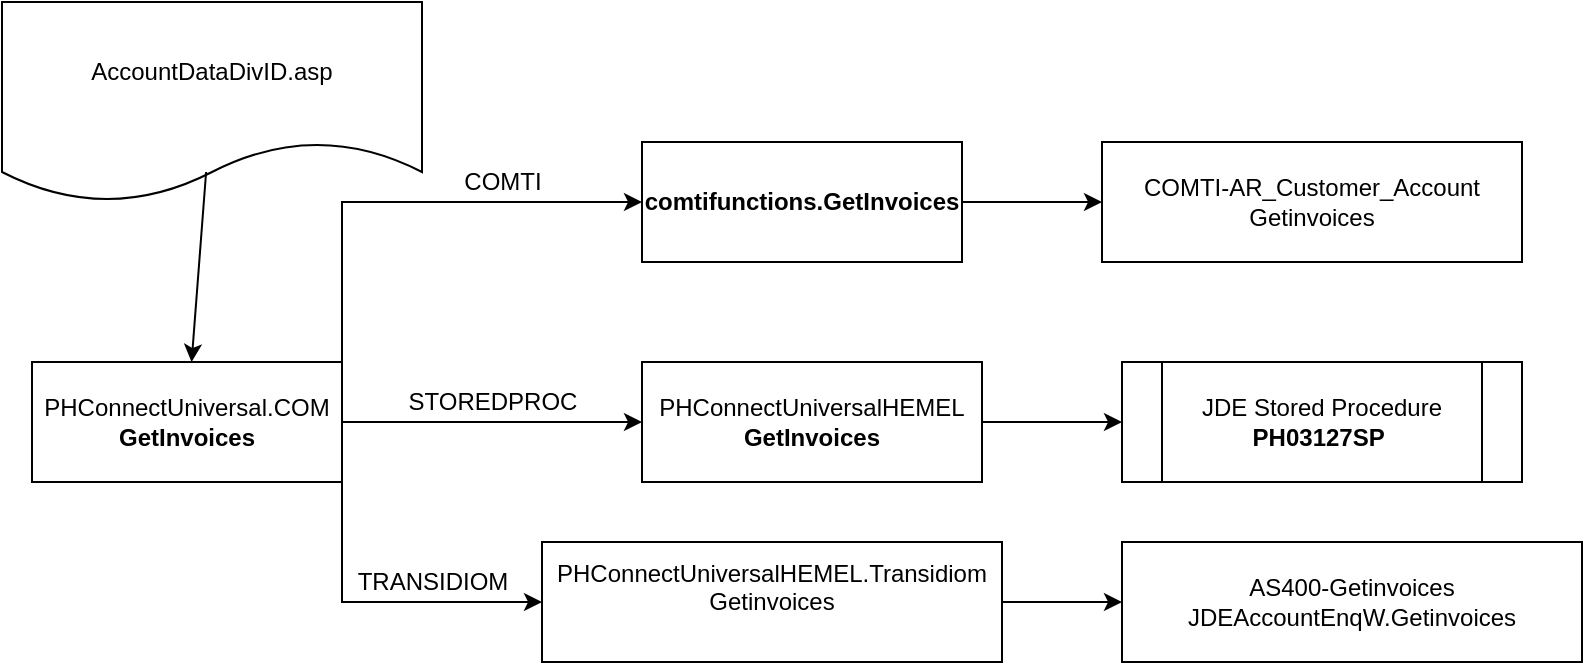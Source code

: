 <mxfile version="13.8.1" type="github">
  <diagram id="XDAy54rnKY6pr1T5lqs-" name="Page-1">
    <mxGraphModel dx="868" dy="450" grid="1" gridSize="10" guides="1" tooltips="1" connect="1" arrows="1" fold="1" page="1" pageScale="1" pageWidth="850" pageHeight="1100" math="0" shadow="0">
      <root>
        <mxCell id="0" />
        <mxCell id="1" parent="0" />
        <mxCell id="7putYLGKNxdWu60KOo2l-1" value="AccountDataDivID.asp" style="shape=document;whiteSpace=wrap;html=1;boundedLbl=1;" parent="1" vertex="1">
          <mxGeometry x="20" y="30" width="210" height="100" as="geometry" />
        </mxCell>
        <mxCell id="7putYLGKNxdWu60KOo2l-8" style="edgeStyle=orthogonalEdgeStyle;rounded=0;orthogonalLoop=1;jettySize=auto;html=1;exitX=1;exitY=0.5;exitDx=0;exitDy=0;entryX=0;entryY=0.5;entryDx=0;entryDy=0;" parent="1" source="7putYLGKNxdWu60KOo2l-4" target="7putYLGKNxdWu60KOo2l-5" edge="1">
          <mxGeometry relative="1" as="geometry" />
        </mxCell>
        <mxCell id="68JDM1jY-A9UBfmqLfwj-3" style="edgeStyle=orthogonalEdgeStyle;rounded=0;orthogonalLoop=1;jettySize=auto;html=1;exitX=1;exitY=0;exitDx=0;exitDy=0;entryX=0;entryY=0.5;entryDx=0;entryDy=0;" edge="1" parent="1" source="7putYLGKNxdWu60KOo2l-4" target="68JDM1jY-A9UBfmqLfwj-1">
          <mxGeometry relative="1" as="geometry" />
        </mxCell>
        <mxCell id="68JDM1jY-A9UBfmqLfwj-8" style="edgeStyle=orthogonalEdgeStyle;rounded=0;orthogonalLoop=1;jettySize=auto;html=1;exitX=1;exitY=1;exitDx=0;exitDy=0;entryX=0;entryY=0.5;entryDx=0;entryDy=0;" edge="1" parent="1" source="7putYLGKNxdWu60KOo2l-4" target="68JDM1jY-A9UBfmqLfwj-6">
          <mxGeometry relative="1" as="geometry" />
        </mxCell>
        <mxCell id="7putYLGKNxdWu60KOo2l-4" value="PHConnectUniversal.COM&lt;br&gt;&lt;b&gt;GetInvoices&lt;/b&gt;" style="rounded=0;whiteSpace=wrap;html=1;" parent="1" vertex="1">
          <mxGeometry x="35" y="210" width="155" height="60" as="geometry" />
        </mxCell>
        <mxCell id="7putYLGKNxdWu60KOo2l-9" style="edgeStyle=orthogonalEdgeStyle;rounded=0;orthogonalLoop=1;jettySize=auto;html=1;exitX=1;exitY=0.5;exitDx=0;exitDy=0;entryX=0;entryY=0.5;entryDx=0;entryDy=0;" parent="1" source="7putYLGKNxdWu60KOo2l-5" target="7putYLGKNxdWu60KOo2l-6" edge="1">
          <mxGeometry relative="1" as="geometry" />
        </mxCell>
        <mxCell id="7putYLGKNxdWu60KOo2l-5" value="PHConnectUniversalHEMEL&lt;br&gt;&lt;b&gt;GetInvoices&lt;/b&gt;" style="rounded=0;whiteSpace=wrap;html=1;" parent="1" vertex="1">
          <mxGeometry x="340" y="210" width="170" height="60" as="geometry" />
        </mxCell>
        <mxCell id="7putYLGKNxdWu60KOo2l-6" value="JDE Stored Procedure&lt;br&gt;&lt;b&gt;PH03127SP&lt;/b&gt;&amp;nbsp;" style="shape=process;whiteSpace=wrap;html=1;backgroundOutline=1;" parent="1" vertex="1">
          <mxGeometry x="580" y="210" width="200" height="60" as="geometry" />
        </mxCell>
        <mxCell id="7putYLGKNxdWu60KOo2l-7" value="" style="endArrow=classic;html=1;exitX=0.486;exitY=0.85;exitDx=0;exitDy=0;exitPerimeter=0;" parent="1" source="7putYLGKNxdWu60KOo2l-1" target="7putYLGKNxdWu60KOo2l-4" edge="1">
          <mxGeometry width="50" height="50" relative="1" as="geometry">
            <mxPoint x="400" y="250" as="sourcePoint" />
            <mxPoint x="450" y="200" as="targetPoint" />
          </mxGeometry>
        </mxCell>
        <mxCell id="7putYLGKNxdWu60KOo2l-14" value="STOREDPROC" style="text;html=1;align=center;verticalAlign=middle;resizable=0;points=[];autosize=1;" parent="1" vertex="1">
          <mxGeometry x="215" y="220" width="100" height="20" as="geometry" />
        </mxCell>
        <mxCell id="68JDM1jY-A9UBfmqLfwj-4" style="edgeStyle=orthogonalEdgeStyle;rounded=0;orthogonalLoop=1;jettySize=auto;html=1;exitX=1;exitY=0.5;exitDx=0;exitDy=0;entryX=0;entryY=0.5;entryDx=0;entryDy=0;" edge="1" parent="1" source="68JDM1jY-A9UBfmqLfwj-1" target="68JDM1jY-A9UBfmqLfwj-2">
          <mxGeometry relative="1" as="geometry" />
        </mxCell>
        <mxCell id="68JDM1jY-A9UBfmqLfwj-1" value="&lt;div&gt;&lt;br&gt;&lt;/div&gt;&lt;div&gt;&lt;b&gt;comtifunctions.GetInvoices&lt;/b&gt;&lt;/div&gt;&lt;div&gt;&lt;br&gt;&lt;/div&gt;" style="rounded=0;whiteSpace=wrap;html=1;" vertex="1" parent="1">
          <mxGeometry x="340" y="100" width="160" height="60" as="geometry" />
        </mxCell>
        <mxCell id="68JDM1jY-A9UBfmqLfwj-2" value="&lt;div&gt;&lt;span&gt;COMTI-AR_Customer_Account&lt;/span&gt;&lt;br&gt;&lt;/div&gt;&lt;div&gt;Getinvoices&lt;/div&gt;" style="rounded=0;whiteSpace=wrap;html=1;" vertex="1" parent="1">
          <mxGeometry x="570" y="100" width="210" height="60" as="geometry" />
        </mxCell>
        <mxCell id="68JDM1jY-A9UBfmqLfwj-5" value="COMTI" style="text;html=1;align=center;verticalAlign=middle;resizable=0;points=[];autosize=1;" vertex="1" parent="1">
          <mxGeometry x="245" y="110" width="50" height="20" as="geometry" />
        </mxCell>
        <mxCell id="68JDM1jY-A9UBfmqLfwj-9" style="edgeStyle=orthogonalEdgeStyle;rounded=0;orthogonalLoop=1;jettySize=auto;html=1;exitX=1;exitY=0.5;exitDx=0;exitDy=0;entryX=0;entryY=0.5;entryDx=0;entryDy=0;" edge="1" parent="1" source="68JDM1jY-A9UBfmqLfwj-6" target="68JDM1jY-A9UBfmqLfwj-7">
          <mxGeometry relative="1" as="geometry" />
        </mxCell>
        <mxCell id="68JDM1jY-A9UBfmqLfwj-6" value="&lt;div&gt;PHConnectUniversalHEMEL.Transidiom&lt;/div&gt;&lt;div&gt;Getinvoices&lt;/div&gt;&lt;div&gt;&lt;br&gt;&lt;/div&gt;" style="rounded=0;whiteSpace=wrap;html=1;" vertex="1" parent="1">
          <mxGeometry x="290" y="300" width="230" height="60" as="geometry" />
        </mxCell>
        <mxCell id="68JDM1jY-A9UBfmqLfwj-7" value="&lt;div&gt;&lt;div&gt;AS400-Getinvoices&lt;/div&gt;&lt;div&gt;JDEAccountEnqW.Getinvoices&lt;/div&gt;&lt;/div&gt;" style="rounded=0;whiteSpace=wrap;html=1;" vertex="1" parent="1">
          <mxGeometry x="580" y="300" width="230" height="60" as="geometry" />
        </mxCell>
        <mxCell id="68JDM1jY-A9UBfmqLfwj-10" value="TRANSIDIOM" style="text;html=1;align=center;verticalAlign=middle;resizable=0;points=[];autosize=1;" vertex="1" parent="1">
          <mxGeometry x="190" y="310" width="90" height="20" as="geometry" />
        </mxCell>
      </root>
    </mxGraphModel>
  </diagram>
</mxfile>

